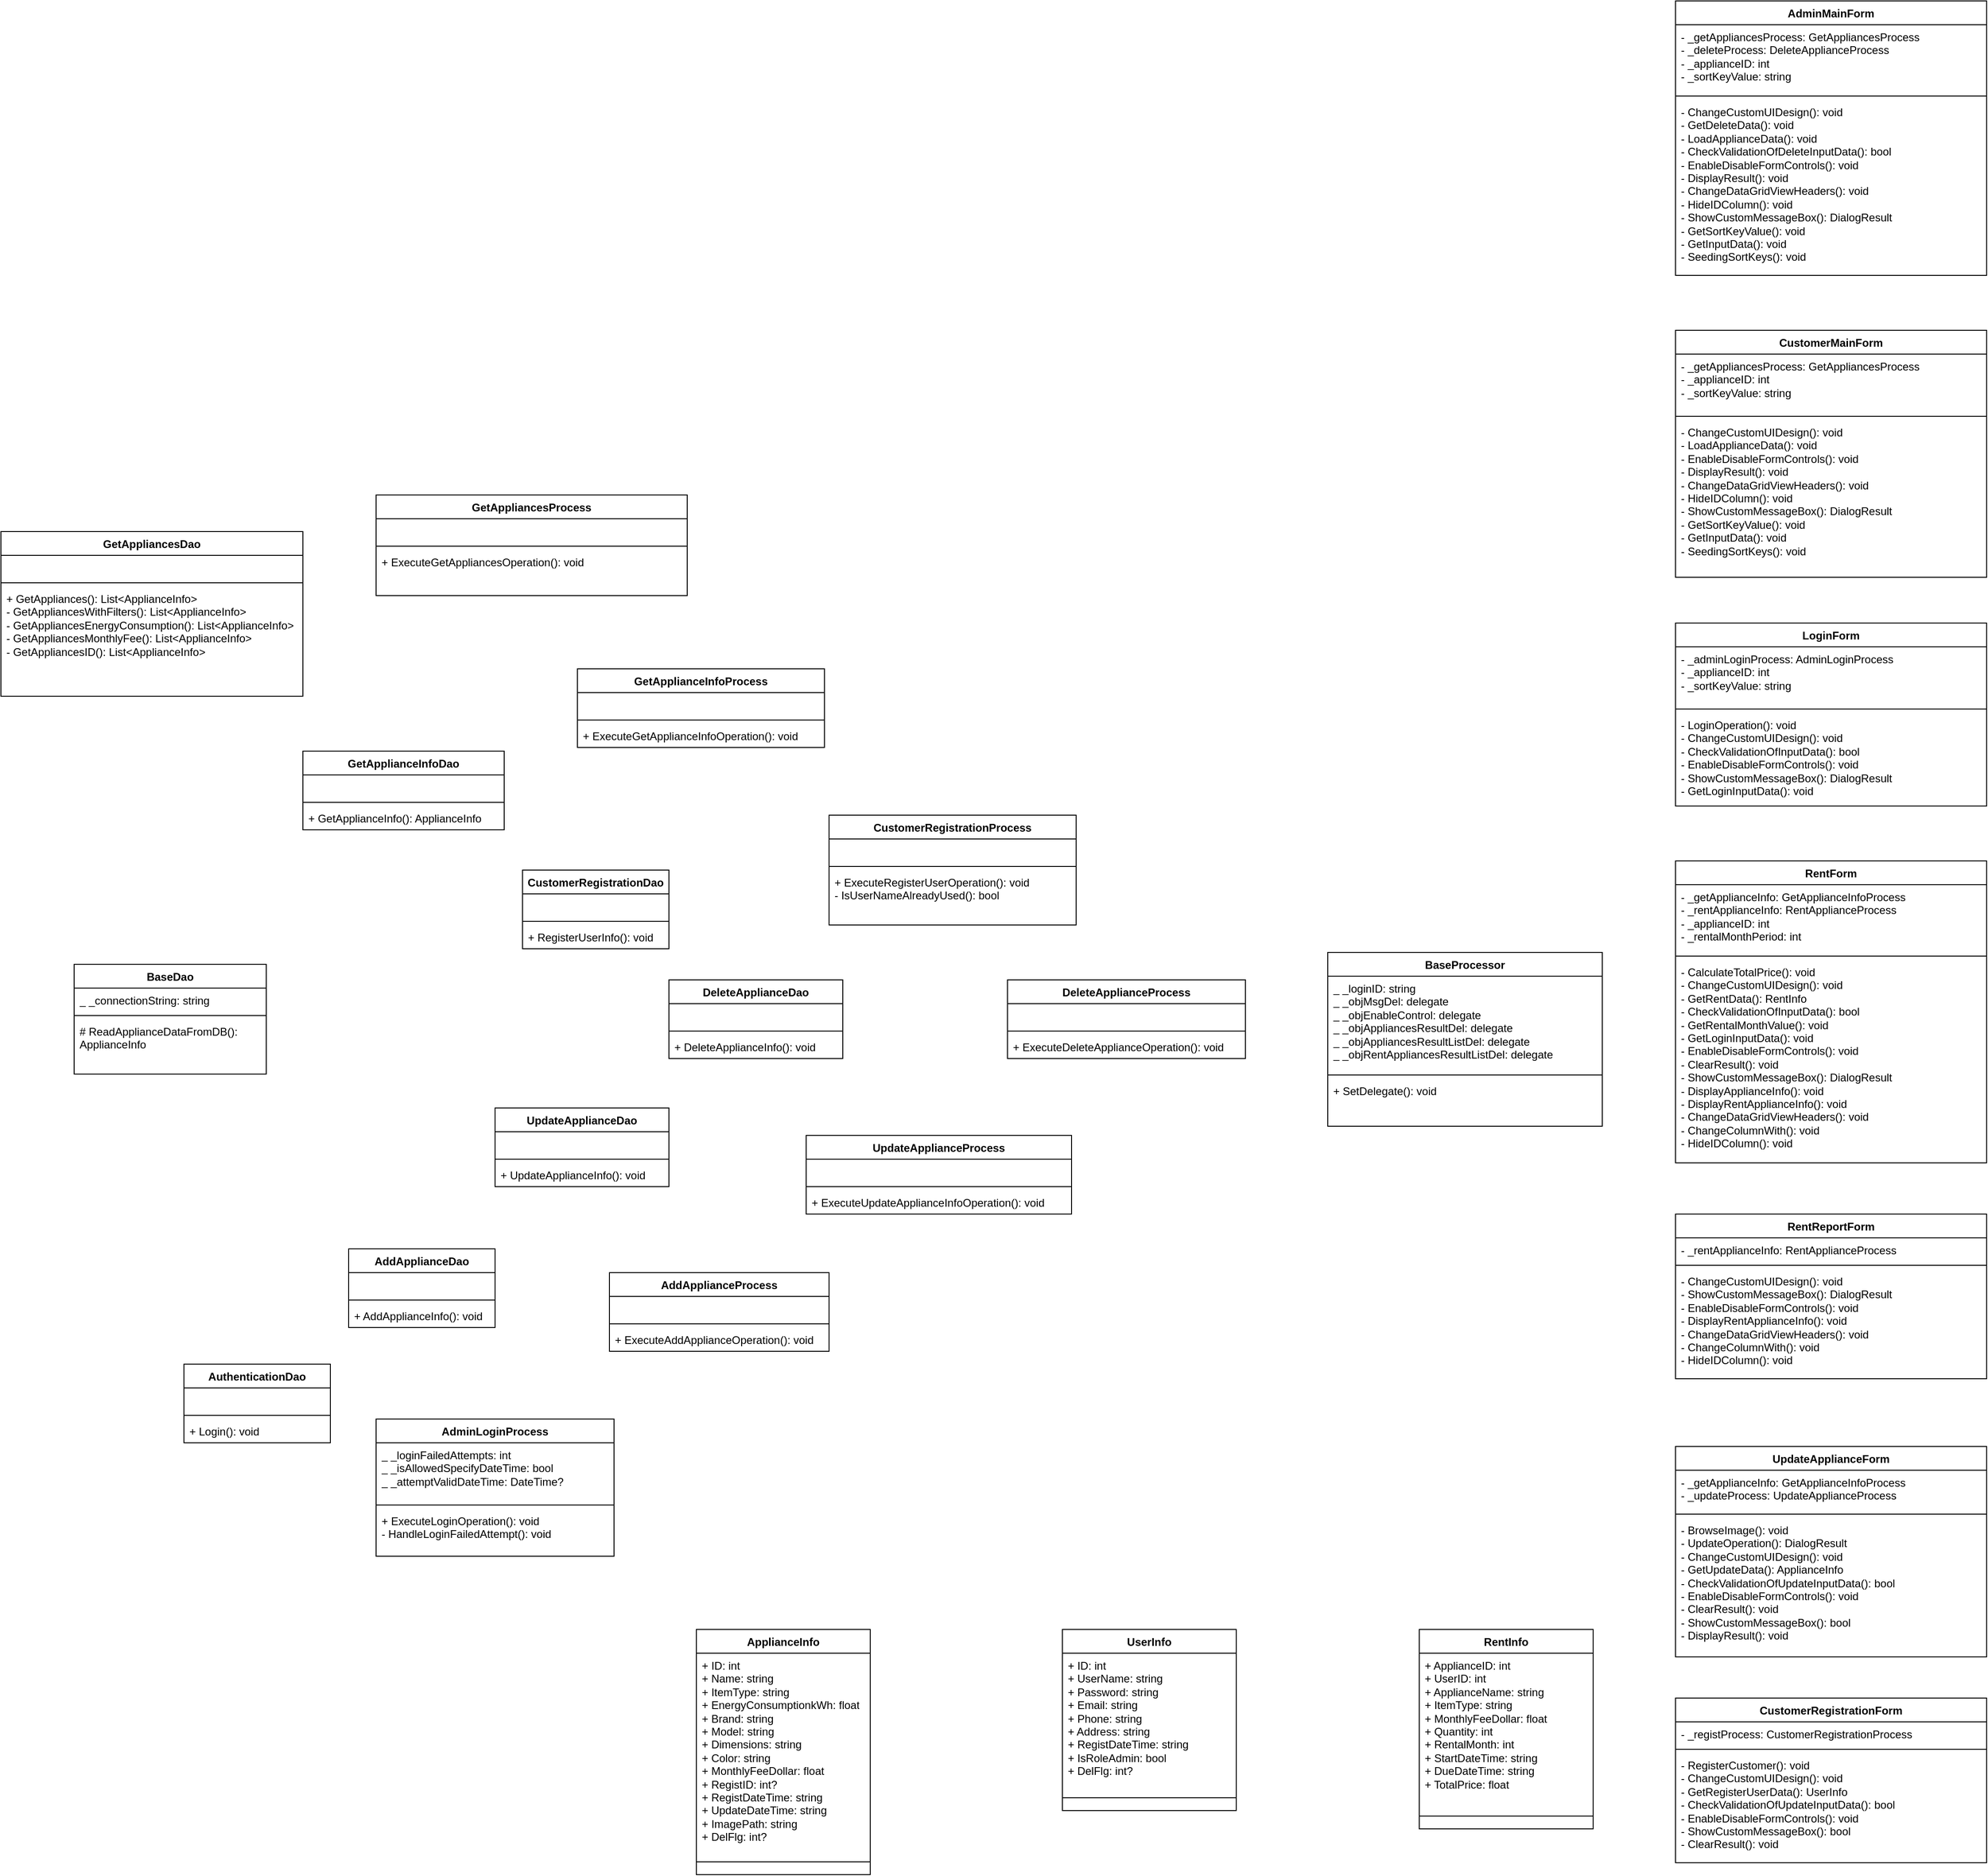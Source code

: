 <mxfile version="21.1.1" type="github">
  <diagram name="ページ1" id="TSPjG_MD7Exyud7VwNXA">
    <mxGraphModel dx="3844" dy="3925" grid="1" gridSize="10" guides="1" tooltips="1" connect="1" arrows="1" fold="1" page="1" pageScale="1" pageWidth="827" pageHeight="1169" math="0" shadow="0">
      <root>
        <mxCell id="0" />
        <mxCell id="1" parent="0" />
        <mxCell id="qr4-akAKEW-FLx3u67vr-1" value="ApplianceInfo" style="swimlane;fontStyle=1;align=center;verticalAlign=top;childLayout=stackLayout;horizontal=1;startSize=26;horizontalStack=0;resizeParent=1;resizeParentMax=0;resizeLast=0;collapsible=1;marginBottom=0;whiteSpace=wrap;html=1;" parent="1" vertex="1">
          <mxGeometry x="290" y="330" width="190" height="268" as="geometry" />
        </mxCell>
        <mxCell id="qr4-akAKEW-FLx3u67vr-2" value="&lt;div&gt;+ ID: int&lt;/div&gt;&lt;div&gt;+ Name: string&lt;/div&gt;&lt;div&gt;+ ItemType: string&lt;/div&gt;&lt;div&gt;+ EnergyConsumptionkWh: float&lt;/div&gt;&lt;div&gt;+ Brand: string&lt;/div&gt;&lt;div&gt;+ Model: string&lt;/div&gt;&lt;div&gt;+ Dimensions: string&lt;/div&gt;&lt;div&gt;+ Color: string&lt;/div&gt;&lt;div&gt;+ MonthlyFeeDollar: float&lt;/div&gt;&lt;div&gt;+ RegistID: int?&lt;/div&gt;&lt;div&gt;+ RegistDateTime: string&lt;/div&gt;&lt;div&gt;+ UpdateDateTime: string&lt;/div&gt;&lt;div&gt;+ ImagePath: string&lt;/div&gt;&lt;div&gt;+ DelFlg: int?&lt;/div&gt;" style="text;strokeColor=none;fillColor=none;align=left;verticalAlign=top;spacingLeft=4;spacingRight=4;overflow=hidden;rotatable=0;points=[[0,0.5],[1,0.5]];portConstraint=eastwest;whiteSpace=wrap;html=1;" parent="qr4-akAKEW-FLx3u67vr-1" vertex="1">
          <mxGeometry y="26" width="190" height="214" as="geometry" />
        </mxCell>
        <mxCell id="qr4-akAKEW-FLx3u67vr-3" value="" style="line;strokeWidth=1;fillColor=none;align=left;verticalAlign=middle;spacingTop=-1;spacingLeft=3;spacingRight=3;rotatable=0;labelPosition=right;points=[];portConstraint=eastwest;strokeColor=inherit;" parent="qr4-akAKEW-FLx3u67vr-1" vertex="1">
          <mxGeometry y="240" width="190" height="28" as="geometry" />
        </mxCell>
        <mxCell id="7t6EDk9AcnXzHwJCvfNj-1" value="UserInfo" style="swimlane;fontStyle=1;align=center;verticalAlign=top;childLayout=stackLayout;horizontal=1;startSize=26;horizontalStack=0;resizeParent=1;resizeParentMax=0;resizeLast=0;collapsible=1;marginBottom=0;whiteSpace=wrap;html=1;" parent="1" vertex="1">
          <mxGeometry x="690" y="330" width="190" height="198" as="geometry" />
        </mxCell>
        <mxCell id="7t6EDk9AcnXzHwJCvfNj-2" value="&lt;div&gt;+ ID: int&lt;/div&gt;&lt;div&gt;+ UserName: string&lt;/div&gt;&lt;div&gt;+ Password: string&lt;/div&gt;&lt;div&gt;+ Email: string&lt;/div&gt;&lt;div&gt;+ Phone: string&lt;/div&gt;&lt;div&gt;+ Address: string&lt;/div&gt;&lt;div&gt;+ RegistDateTime: string&lt;/div&gt;&lt;div&gt;+ IsRoleAdmin: bool&lt;/div&gt;&lt;div&gt;+ DelFlg: int?&lt;/div&gt;" style="text;strokeColor=none;fillColor=none;align=left;verticalAlign=top;spacingLeft=4;spacingRight=4;overflow=hidden;rotatable=0;points=[[0,0.5],[1,0.5]];portConstraint=eastwest;whiteSpace=wrap;html=1;" parent="7t6EDk9AcnXzHwJCvfNj-1" vertex="1">
          <mxGeometry y="26" width="190" height="144" as="geometry" />
        </mxCell>
        <mxCell id="7t6EDk9AcnXzHwJCvfNj-3" value="" style="line;strokeWidth=1;fillColor=none;align=left;verticalAlign=middle;spacingTop=-1;spacingLeft=3;spacingRight=3;rotatable=0;labelPosition=right;points=[];portConstraint=eastwest;strokeColor=inherit;" parent="7t6EDk9AcnXzHwJCvfNj-1" vertex="1">
          <mxGeometry y="170" width="190" height="28" as="geometry" />
        </mxCell>
        <mxCell id="uJElE-q9c6I4hpZ1LM59-1" value="RentInfo" style="swimlane;fontStyle=1;align=center;verticalAlign=top;childLayout=stackLayout;horizontal=1;startSize=26;horizontalStack=0;resizeParent=1;resizeParentMax=0;resizeLast=0;collapsible=1;marginBottom=0;whiteSpace=wrap;html=1;" vertex="1" parent="1">
          <mxGeometry x="1080" y="330" width="190" height="218" as="geometry" />
        </mxCell>
        <mxCell id="uJElE-q9c6I4hpZ1LM59-2" value="&lt;div&gt;+ ApplianceID: int&lt;/div&gt;&lt;div&gt;+ UserID: int&lt;/div&gt;&lt;div&gt;+ ApplianceName: string&lt;/div&gt;&lt;div&gt;+ ItemType: string&lt;/div&gt;&lt;div&gt;+ MonthlyFeeDollar: float&lt;/div&gt;&lt;div&gt;+ Quantity: int&lt;/div&gt;&lt;div&gt;+ RentalMonth: int&lt;/div&gt;&lt;div&gt;+ StartDateTime: string&lt;/div&gt;&lt;div&gt;+ DueDateTime: string&lt;/div&gt;&lt;div&gt;+ TotalPrice: float&lt;/div&gt;" style="text;strokeColor=none;fillColor=none;align=left;verticalAlign=top;spacingLeft=4;spacingRight=4;overflow=hidden;rotatable=0;points=[[0,0.5],[1,0.5]];portConstraint=eastwest;whiteSpace=wrap;html=1;" vertex="1" parent="uJElE-q9c6I4hpZ1LM59-1">
          <mxGeometry y="26" width="190" height="164" as="geometry" />
        </mxCell>
        <mxCell id="uJElE-q9c6I4hpZ1LM59-3" value="" style="line;strokeWidth=1;fillColor=none;align=left;verticalAlign=middle;spacingTop=-1;spacingLeft=3;spacingRight=3;rotatable=0;labelPosition=right;points=[];portConstraint=eastwest;strokeColor=inherit;" vertex="1" parent="uJElE-q9c6I4hpZ1LM59-1">
          <mxGeometry y="190" width="190" height="28" as="geometry" />
        </mxCell>
        <mxCell id="uJElE-q9c6I4hpZ1LM59-4" value="BaseDao" style="swimlane;fontStyle=1;align=center;verticalAlign=top;childLayout=stackLayout;horizontal=1;startSize=26;horizontalStack=0;resizeParent=1;resizeParentMax=0;resizeLast=0;collapsible=1;marginBottom=0;whiteSpace=wrap;html=1;" vertex="1" parent="1">
          <mxGeometry x="-390" y="-397" width="210" height="120" as="geometry" />
        </mxCell>
        <mxCell id="uJElE-q9c6I4hpZ1LM59-5" value="_ _connectionString: string" style="text;strokeColor=none;fillColor=none;align=left;verticalAlign=top;spacingLeft=4;spacingRight=4;overflow=hidden;rotatable=0;points=[[0,0.5],[1,0.5]];portConstraint=eastwest;whiteSpace=wrap;html=1;" vertex="1" parent="uJElE-q9c6I4hpZ1LM59-4">
          <mxGeometry y="26" width="210" height="26" as="geometry" />
        </mxCell>
        <mxCell id="uJElE-q9c6I4hpZ1LM59-6" value="" style="line;strokeWidth=1;fillColor=none;align=left;verticalAlign=middle;spacingTop=-1;spacingLeft=3;spacingRight=3;rotatable=0;labelPosition=right;points=[];portConstraint=eastwest;strokeColor=inherit;" vertex="1" parent="uJElE-q9c6I4hpZ1LM59-4">
          <mxGeometry y="52" width="210" height="8" as="geometry" />
        </mxCell>
        <mxCell id="uJElE-q9c6I4hpZ1LM59-7" value="# ReadApplianceDataFromDB(): ApplianceInfo" style="text;strokeColor=none;fillColor=none;align=left;verticalAlign=top;spacingLeft=4;spacingRight=4;overflow=hidden;rotatable=0;points=[[0,0.5],[1,0.5]];portConstraint=eastwest;whiteSpace=wrap;html=1;" vertex="1" parent="uJElE-q9c6I4hpZ1LM59-4">
          <mxGeometry y="60" width="210" height="60" as="geometry" />
        </mxCell>
        <mxCell id="uJElE-q9c6I4hpZ1LM59-8" value="AddApplianceDao" style="swimlane;fontStyle=1;align=center;verticalAlign=top;childLayout=stackLayout;horizontal=1;startSize=26;horizontalStack=0;resizeParent=1;resizeParentMax=0;resizeLast=0;collapsible=1;marginBottom=0;whiteSpace=wrap;html=1;" vertex="1" parent="1">
          <mxGeometry x="-90" y="-86" width="160" height="86" as="geometry" />
        </mxCell>
        <mxCell id="uJElE-q9c6I4hpZ1LM59-9" value="&amp;nbsp;&amp;nbsp;" style="text;strokeColor=none;fillColor=none;align=left;verticalAlign=top;spacingLeft=4;spacingRight=4;overflow=hidden;rotatable=0;points=[[0,0.5],[1,0.5]];portConstraint=eastwest;whiteSpace=wrap;html=1;" vertex="1" parent="uJElE-q9c6I4hpZ1LM59-8">
          <mxGeometry y="26" width="160" height="26" as="geometry" />
        </mxCell>
        <mxCell id="uJElE-q9c6I4hpZ1LM59-10" value="" style="line;strokeWidth=1;fillColor=none;align=left;verticalAlign=middle;spacingTop=-1;spacingLeft=3;spacingRight=3;rotatable=0;labelPosition=right;points=[];portConstraint=eastwest;strokeColor=inherit;" vertex="1" parent="uJElE-q9c6I4hpZ1LM59-8">
          <mxGeometry y="52" width="160" height="8" as="geometry" />
        </mxCell>
        <mxCell id="uJElE-q9c6I4hpZ1LM59-11" value="+ AddApplianceInfo(): void" style="text;strokeColor=none;fillColor=none;align=left;verticalAlign=top;spacingLeft=4;spacingRight=4;overflow=hidden;rotatable=0;points=[[0,0.5],[1,0.5]];portConstraint=eastwest;whiteSpace=wrap;html=1;" vertex="1" parent="uJElE-q9c6I4hpZ1LM59-8">
          <mxGeometry y="60" width="160" height="26" as="geometry" />
        </mxCell>
        <mxCell id="uJElE-q9c6I4hpZ1LM59-12" value="UpdateApplianceDao" style="swimlane;fontStyle=1;align=center;verticalAlign=top;childLayout=stackLayout;horizontal=1;startSize=26;horizontalStack=0;resizeParent=1;resizeParentMax=0;resizeLast=0;collapsible=1;marginBottom=0;whiteSpace=wrap;html=1;" vertex="1" parent="1">
          <mxGeometry x="70" y="-240" width="190" height="86" as="geometry" />
        </mxCell>
        <mxCell id="uJElE-q9c6I4hpZ1LM59-13" value="&amp;nbsp;&amp;nbsp;" style="text;strokeColor=none;fillColor=none;align=left;verticalAlign=top;spacingLeft=4;spacingRight=4;overflow=hidden;rotatable=0;points=[[0,0.5],[1,0.5]];portConstraint=eastwest;whiteSpace=wrap;html=1;" vertex="1" parent="uJElE-q9c6I4hpZ1LM59-12">
          <mxGeometry y="26" width="190" height="26" as="geometry" />
        </mxCell>
        <mxCell id="uJElE-q9c6I4hpZ1LM59-14" value="" style="line;strokeWidth=1;fillColor=none;align=left;verticalAlign=middle;spacingTop=-1;spacingLeft=3;spacingRight=3;rotatable=0;labelPosition=right;points=[];portConstraint=eastwest;strokeColor=inherit;" vertex="1" parent="uJElE-q9c6I4hpZ1LM59-12">
          <mxGeometry y="52" width="190" height="8" as="geometry" />
        </mxCell>
        <mxCell id="uJElE-q9c6I4hpZ1LM59-15" value="+ UpdateApplianceInfo(): void" style="text;strokeColor=none;fillColor=none;align=left;verticalAlign=top;spacingLeft=4;spacingRight=4;overflow=hidden;rotatable=0;points=[[0,0.5],[1,0.5]];portConstraint=eastwest;whiteSpace=wrap;html=1;" vertex="1" parent="uJElE-q9c6I4hpZ1LM59-12">
          <mxGeometry y="60" width="190" height="26" as="geometry" />
        </mxCell>
        <mxCell id="uJElE-q9c6I4hpZ1LM59-16" value="DeleteApplianceDao" style="swimlane;fontStyle=1;align=center;verticalAlign=top;childLayout=stackLayout;horizontal=1;startSize=26;horizontalStack=0;resizeParent=1;resizeParentMax=0;resizeLast=0;collapsible=1;marginBottom=0;whiteSpace=wrap;html=1;" vertex="1" parent="1">
          <mxGeometry x="260" y="-380" width="190" height="86" as="geometry" />
        </mxCell>
        <mxCell id="uJElE-q9c6I4hpZ1LM59-17" value="&amp;nbsp; &amp;nbsp;" style="text;strokeColor=none;fillColor=none;align=left;verticalAlign=top;spacingLeft=4;spacingRight=4;overflow=hidden;rotatable=0;points=[[0,0.5],[1,0.5]];portConstraint=eastwest;whiteSpace=wrap;html=1;" vertex="1" parent="uJElE-q9c6I4hpZ1LM59-16">
          <mxGeometry y="26" width="190" height="26" as="geometry" />
        </mxCell>
        <mxCell id="uJElE-q9c6I4hpZ1LM59-18" value="" style="line;strokeWidth=1;fillColor=none;align=left;verticalAlign=middle;spacingTop=-1;spacingLeft=3;spacingRight=3;rotatable=0;labelPosition=right;points=[];portConstraint=eastwest;strokeColor=inherit;" vertex="1" parent="uJElE-q9c6I4hpZ1LM59-16">
          <mxGeometry y="52" width="190" height="8" as="geometry" />
        </mxCell>
        <mxCell id="uJElE-q9c6I4hpZ1LM59-19" value="+ DeleteApplianceInfo(): void" style="text;strokeColor=none;fillColor=none;align=left;verticalAlign=top;spacingLeft=4;spacingRight=4;overflow=hidden;rotatable=0;points=[[0,0.5],[1,0.5]];portConstraint=eastwest;whiteSpace=wrap;html=1;" vertex="1" parent="uJElE-q9c6I4hpZ1LM59-16">
          <mxGeometry y="60" width="190" height="26" as="geometry" />
        </mxCell>
        <mxCell id="uJElE-q9c6I4hpZ1LM59-20" value="GetApplianceInfoDao" style="swimlane;fontStyle=1;align=center;verticalAlign=top;childLayout=stackLayout;horizontal=1;startSize=26;horizontalStack=0;resizeParent=1;resizeParentMax=0;resizeLast=0;collapsible=1;marginBottom=0;whiteSpace=wrap;html=1;" vertex="1" parent="1">
          <mxGeometry x="-140" y="-630" width="220" height="86" as="geometry" />
        </mxCell>
        <mxCell id="uJElE-q9c6I4hpZ1LM59-21" value="&amp;nbsp;&amp;nbsp;" style="text;strokeColor=none;fillColor=none;align=left;verticalAlign=top;spacingLeft=4;spacingRight=4;overflow=hidden;rotatable=0;points=[[0,0.5],[1,0.5]];portConstraint=eastwest;whiteSpace=wrap;html=1;" vertex="1" parent="uJElE-q9c6I4hpZ1LM59-20">
          <mxGeometry y="26" width="220" height="26" as="geometry" />
        </mxCell>
        <mxCell id="uJElE-q9c6I4hpZ1LM59-22" value="" style="line;strokeWidth=1;fillColor=none;align=left;verticalAlign=middle;spacingTop=-1;spacingLeft=3;spacingRight=3;rotatable=0;labelPosition=right;points=[];portConstraint=eastwest;strokeColor=inherit;" vertex="1" parent="uJElE-q9c6I4hpZ1LM59-20">
          <mxGeometry y="52" width="220" height="8" as="geometry" />
        </mxCell>
        <mxCell id="uJElE-q9c6I4hpZ1LM59-23" value="+ GetApplianceInfo(): ApplianceInfo" style="text;strokeColor=none;fillColor=none;align=left;verticalAlign=top;spacingLeft=4;spacingRight=4;overflow=hidden;rotatable=0;points=[[0,0.5],[1,0.5]];portConstraint=eastwest;whiteSpace=wrap;html=1;" vertex="1" parent="uJElE-q9c6I4hpZ1LM59-20">
          <mxGeometry y="60" width="220" height="26" as="geometry" />
        </mxCell>
        <mxCell id="uJElE-q9c6I4hpZ1LM59-28" value="GetAppliancesDao" style="swimlane;fontStyle=1;align=center;verticalAlign=top;childLayout=stackLayout;horizontal=1;startSize=26;horizontalStack=0;resizeParent=1;resizeParentMax=0;resizeLast=0;collapsible=1;marginBottom=0;whiteSpace=wrap;html=1;" vertex="1" parent="1">
          <mxGeometry x="-470" y="-870" width="330" height="180" as="geometry" />
        </mxCell>
        <mxCell id="uJElE-q9c6I4hpZ1LM59-29" value="&amp;nbsp;&amp;nbsp;" style="text;strokeColor=none;fillColor=none;align=left;verticalAlign=top;spacingLeft=4;spacingRight=4;overflow=hidden;rotatable=0;points=[[0,0.5],[1,0.5]];portConstraint=eastwest;whiteSpace=wrap;html=1;" vertex="1" parent="uJElE-q9c6I4hpZ1LM59-28">
          <mxGeometry y="26" width="330" height="26" as="geometry" />
        </mxCell>
        <mxCell id="uJElE-q9c6I4hpZ1LM59-30" value="" style="line;strokeWidth=1;fillColor=none;align=left;verticalAlign=middle;spacingTop=-1;spacingLeft=3;spacingRight=3;rotatable=0;labelPosition=right;points=[];portConstraint=eastwest;strokeColor=inherit;" vertex="1" parent="uJElE-q9c6I4hpZ1LM59-28">
          <mxGeometry y="52" width="330" height="8" as="geometry" />
        </mxCell>
        <mxCell id="uJElE-q9c6I4hpZ1LM59-31" value="&lt;div&gt;+ GetAppliances(): List&amp;lt;ApplianceInfo&amp;gt;&lt;/div&gt;&lt;div&gt;- GetAppliancesWithFilters(): List&amp;lt;ApplianceInfo&amp;gt;&lt;/div&gt;&lt;div&gt;- GetAppliancesEnergyConsumption(): List&amp;lt;ApplianceInfo&amp;gt;&lt;/div&gt;&lt;div&gt;- GetAppliancesMonthlyFee(): List&amp;lt;ApplianceInfo&amp;gt;&lt;/div&gt;&lt;div&gt;- GetAppliancesID(): List&amp;lt;ApplianceInfo&amp;gt;&lt;/div&gt;" style="text;strokeColor=none;fillColor=none;align=left;verticalAlign=top;spacingLeft=4;spacingRight=4;overflow=hidden;rotatable=0;points=[[0,0.5],[1,0.5]];portConstraint=eastwest;whiteSpace=wrap;html=1;" vertex="1" parent="uJElE-q9c6I4hpZ1LM59-28">
          <mxGeometry y="60" width="330" height="120" as="geometry" />
        </mxCell>
        <mxCell id="uJElE-q9c6I4hpZ1LM59-34" value="AddApplianceProcess" style="swimlane;fontStyle=1;align=center;verticalAlign=top;childLayout=stackLayout;horizontal=1;startSize=26;horizontalStack=0;resizeParent=1;resizeParentMax=0;resizeLast=0;collapsible=1;marginBottom=0;whiteSpace=wrap;html=1;" vertex="1" parent="1">
          <mxGeometry x="195" y="-60" width="240" height="86" as="geometry" />
        </mxCell>
        <mxCell id="uJElE-q9c6I4hpZ1LM59-35" value="&amp;nbsp;&amp;nbsp;" style="text;strokeColor=none;fillColor=none;align=left;verticalAlign=top;spacingLeft=4;spacingRight=4;overflow=hidden;rotatable=0;points=[[0,0.5],[1,0.5]];portConstraint=eastwest;whiteSpace=wrap;html=1;" vertex="1" parent="uJElE-q9c6I4hpZ1LM59-34">
          <mxGeometry y="26" width="240" height="26" as="geometry" />
        </mxCell>
        <mxCell id="uJElE-q9c6I4hpZ1LM59-36" value="" style="line;strokeWidth=1;fillColor=none;align=left;verticalAlign=middle;spacingTop=-1;spacingLeft=3;spacingRight=3;rotatable=0;labelPosition=right;points=[];portConstraint=eastwest;strokeColor=inherit;" vertex="1" parent="uJElE-q9c6I4hpZ1LM59-34">
          <mxGeometry y="52" width="240" height="8" as="geometry" />
        </mxCell>
        <mxCell id="uJElE-q9c6I4hpZ1LM59-37" value="+ ExecuteAddApplianceOperation(): void" style="text;strokeColor=none;fillColor=none;align=left;verticalAlign=top;spacingLeft=4;spacingRight=4;overflow=hidden;rotatable=0;points=[[0,0.5],[1,0.5]];portConstraint=eastwest;whiteSpace=wrap;html=1;" vertex="1" parent="uJElE-q9c6I4hpZ1LM59-34">
          <mxGeometry y="60" width="240" height="26" as="geometry" />
        </mxCell>
        <mxCell id="uJElE-q9c6I4hpZ1LM59-38" value="UpdateApplianceProcess" style="swimlane;fontStyle=1;align=center;verticalAlign=top;childLayout=stackLayout;horizontal=1;startSize=26;horizontalStack=0;resizeParent=1;resizeParentMax=0;resizeLast=0;collapsible=1;marginBottom=0;whiteSpace=wrap;html=1;" vertex="1" parent="1">
          <mxGeometry x="410" y="-210" width="290" height="86" as="geometry" />
        </mxCell>
        <mxCell id="uJElE-q9c6I4hpZ1LM59-39" value="&amp;nbsp;&amp;nbsp;" style="text;strokeColor=none;fillColor=none;align=left;verticalAlign=top;spacingLeft=4;spacingRight=4;overflow=hidden;rotatable=0;points=[[0,0.5],[1,0.5]];portConstraint=eastwest;whiteSpace=wrap;html=1;" vertex="1" parent="uJElE-q9c6I4hpZ1LM59-38">
          <mxGeometry y="26" width="290" height="26" as="geometry" />
        </mxCell>
        <mxCell id="uJElE-q9c6I4hpZ1LM59-40" value="" style="line;strokeWidth=1;fillColor=none;align=left;verticalAlign=middle;spacingTop=-1;spacingLeft=3;spacingRight=3;rotatable=0;labelPosition=right;points=[];portConstraint=eastwest;strokeColor=inherit;" vertex="1" parent="uJElE-q9c6I4hpZ1LM59-38">
          <mxGeometry y="52" width="290" height="8" as="geometry" />
        </mxCell>
        <mxCell id="uJElE-q9c6I4hpZ1LM59-41" value="+ ExecuteUpdateApplianceInfoOperation(): void" style="text;strokeColor=none;fillColor=none;align=left;verticalAlign=top;spacingLeft=4;spacingRight=4;overflow=hidden;rotatable=0;points=[[0,0.5],[1,0.5]];portConstraint=eastwest;whiteSpace=wrap;html=1;" vertex="1" parent="uJElE-q9c6I4hpZ1LM59-38">
          <mxGeometry y="60" width="290" height="26" as="geometry" />
        </mxCell>
        <mxCell id="uJElE-q9c6I4hpZ1LM59-42" value="DeleteApplianceProcess" style="swimlane;fontStyle=1;align=center;verticalAlign=top;childLayout=stackLayout;horizontal=1;startSize=26;horizontalStack=0;resizeParent=1;resizeParentMax=0;resizeLast=0;collapsible=1;marginBottom=0;whiteSpace=wrap;html=1;" vertex="1" parent="1">
          <mxGeometry x="630" y="-380" width="260" height="86" as="geometry" />
        </mxCell>
        <mxCell id="uJElE-q9c6I4hpZ1LM59-43" value="&amp;nbsp; &amp;nbsp;" style="text;strokeColor=none;fillColor=none;align=left;verticalAlign=top;spacingLeft=4;spacingRight=4;overflow=hidden;rotatable=0;points=[[0,0.5],[1,0.5]];portConstraint=eastwest;whiteSpace=wrap;html=1;" vertex="1" parent="uJElE-q9c6I4hpZ1LM59-42">
          <mxGeometry y="26" width="260" height="26" as="geometry" />
        </mxCell>
        <mxCell id="uJElE-q9c6I4hpZ1LM59-44" value="" style="line;strokeWidth=1;fillColor=none;align=left;verticalAlign=middle;spacingTop=-1;spacingLeft=3;spacingRight=3;rotatable=0;labelPosition=right;points=[];portConstraint=eastwest;strokeColor=inherit;" vertex="1" parent="uJElE-q9c6I4hpZ1LM59-42">
          <mxGeometry y="52" width="260" height="8" as="geometry" />
        </mxCell>
        <mxCell id="uJElE-q9c6I4hpZ1LM59-45" value="+ ExecuteDeleteApplianceOperation(): void" style="text;strokeColor=none;fillColor=none;align=left;verticalAlign=top;spacingLeft=4;spacingRight=4;overflow=hidden;rotatable=0;points=[[0,0.5],[1,0.5]];portConstraint=eastwest;whiteSpace=wrap;html=1;" vertex="1" parent="uJElE-q9c6I4hpZ1LM59-42">
          <mxGeometry y="60" width="260" height="26" as="geometry" />
        </mxCell>
        <mxCell id="uJElE-q9c6I4hpZ1LM59-46" value="GetApplianceInfoProcess" style="swimlane;fontStyle=1;align=center;verticalAlign=top;childLayout=stackLayout;horizontal=1;startSize=26;horizontalStack=0;resizeParent=1;resizeParentMax=0;resizeLast=0;collapsible=1;marginBottom=0;whiteSpace=wrap;html=1;" vertex="1" parent="1">
          <mxGeometry x="160" y="-720" width="270" height="86" as="geometry" />
        </mxCell>
        <mxCell id="uJElE-q9c6I4hpZ1LM59-47" value="&amp;nbsp;&amp;nbsp;" style="text;strokeColor=none;fillColor=none;align=left;verticalAlign=top;spacingLeft=4;spacingRight=4;overflow=hidden;rotatable=0;points=[[0,0.5],[1,0.5]];portConstraint=eastwest;whiteSpace=wrap;html=1;" vertex="1" parent="uJElE-q9c6I4hpZ1LM59-46">
          <mxGeometry y="26" width="270" height="26" as="geometry" />
        </mxCell>
        <mxCell id="uJElE-q9c6I4hpZ1LM59-48" value="" style="line;strokeWidth=1;fillColor=none;align=left;verticalAlign=middle;spacingTop=-1;spacingLeft=3;spacingRight=3;rotatable=0;labelPosition=right;points=[];portConstraint=eastwest;strokeColor=inherit;" vertex="1" parent="uJElE-q9c6I4hpZ1LM59-46">
          <mxGeometry y="52" width="270" height="8" as="geometry" />
        </mxCell>
        <mxCell id="uJElE-q9c6I4hpZ1LM59-49" value="+ ExecuteGetApplianceInfoOperation(): void" style="text;strokeColor=none;fillColor=none;align=left;verticalAlign=top;spacingLeft=4;spacingRight=4;overflow=hidden;rotatable=0;points=[[0,0.5],[1,0.5]];portConstraint=eastwest;whiteSpace=wrap;html=1;" vertex="1" parent="uJElE-q9c6I4hpZ1LM59-46">
          <mxGeometry y="60" width="270" height="26" as="geometry" />
        </mxCell>
        <mxCell id="uJElE-q9c6I4hpZ1LM59-50" value="GetAppliancesProcess" style="swimlane;fontStyle=1;align=center;verticalAlign=top;childLayout=stackLayout;horizontal=1;startSize=26;horizontalStack=0;resizeParent=1;resizeParentMax=0;resizeLast=0;collapsible=1;marginBottom=0;whiteSpace=wrap;html=1;" vertex="1" parent="1">
          <mxGeometry x="-60" y="-910" width="340" height="110" as="geometry" />
        </mxCell>
        <mxCell id="uJElE-q9c6I4hpZ1LM59-51" value="&amp;nbsp;&amp;nbsp;" style="text;strokeColor=none;fillColor=none;align=left;verticalAlign=top;spacingLeft=4;spacingRight=4;overflow=hidden;rotatable=0;points=[[0,0.5],[1,0.5]];portConstraint=eastwest;whiteSpace=wrap;html=1;" vertex="1" parent="uJElE-q9c6I4hpZ1LM59-50">
          <mxGeometry y="26" width="340" height="26" as="geometry" />
        </mxCell>
        <mxCell id="uJElE-q9c6I4hpZ1LM59-52" value="" style="line;strokeWidth=1;fillColor=none;align=left;verticalAlign=middle;spacingTop=-1;spacingLeft=3;spacingRight=3;rotatable=0;labelPosition=right;points=[];portConstraint=eastwest;strokeColor=inherit;" vertex="1" parent="uJElE-q9c6I4hpZ1LM59-50">
          <mxGeometry y="52" width="340" height="8" as="geometry" />
        </mxCell>
        <mxCell id="uJElE-q9c6I4hpZ1LM59-53" value="+ ExecuteGetAppliancesOperation(): void" style="text;strokeColor=none;fillColor=none;align=left;verticalAlign=top;spacingLeft=4;spacingRight=4;overflow=hidden;rotatable=0;points=[[0,0.5],[1,0.5]];portConstraint=eastwest;whiteSpace=wrap;html=1;" vertex="1" parent="uJElE-q9c6I4hpZ1LM59-50">
          <mxGeometry y="60" width="340" height="50" as="geometry" />
        </mxCell>
        <mxCell id="uJElE-q9c6I4hpZ1LM59-54" value="BaseProcessor" style="swimlane;fontStyle=1;align=center;verticalAlign=top;childLayout=stackLayout;horizontal=1;startSize=26;horizontalStack=0;resizeParent=1;resizeParentMax=0;resizeLast=0;collapsible=1;marginBottom=0;whiteSpace=wrap;html=1;" vertex="1" parent="1">
          <mxGeometry x="980" y="-410" width="300" height="190" as="geometry" />
        </mxCell>
        <mxCell id="uJElE-q9c6I4hpZ1LM59-55" value="&lt;div&gt;_ _loginID: string&lt;/div&gt;&lt;div&gt;_ _objMsgDel: delegate&lt;/div&gt;&lt;div&gt;_ _objEnableControl: delegate&lt;/div&gt;&lt;div&gt;_ _objAppliancesResultDel: delegate&lt;/div&gt;&lt;div&gt;_ _objAppliancesResultListDel: delegate&lt;/div&gt;&lt;div&gt;_ _objRentAppliancesResultListDel: delegate&lt;/div&gt;" style="text;strokeColor=none;fillColor=none;align=left;verticalAlign=top;spacingLeft=4;spacingRight=4;overflow=hidden;rotatable=0;points=[[0,0.5],[1,0.5]];portConstraint=eastwest;whiteSpace=wrap;html=1;" vertex="1" parent="uJElE-q9c6I4hpZ1LM59-54">
          <mxGeometry y="26" width="300" height="104" as="geometry" />
        </mxCell>
        <mxCell id="uJElE-q9c6I4hpZ1LM59-56" value="" style="line;strokeWidth=1;fillColor=none;align=left;verticalAlign=middle;spacingTop=-1;spacingLeft=3;spacingRight=3;rotatable=0;labelPosition=right;points=[];portConstraint=eastwest;strokeColor=inherit;" vertex="1" parent="uJElE-q9c6I4hpZ1LM59-54">
          <mxGeometry y="130" width="300" height="8" as="geometry" />
        </mxCell>
        <mxCell id="uJElE-q9c6I4hpZ1LM59-57" value="+ SetDelegate(): void" style="text;strokeColor=none;fillColor=none;align=left;verticalAlign=top;spacingLeft=4;spacingRight=4;overflow=hidden;rotatable=0;points=[[0,0.5],[1,0.5]];portConstraint=eastwest;whiteSpace=wrap;html=1;" vertex="1" parent="uJElE-q9c6I4hpZ1LM59-54">
          <mxGeometry y="138" width="300" height="52" as="geometry" />
        </mxCell>
        <mxCell id="uJElE-q9c6I4hpZ1LM59-58" value="AuthenticationDao" style="swimlane;fontStyle=1;align=center;verticalAlign=top;childLayout=stackLayout;horizontal=1;startSize=26;horizontalStack=0;resizeParent=1;resizeParentMax=0;resizeLast=0;collapsible=1;marginBottom=0;whiteSpace=wrap;html=1;" vertex="1" parent="1">
          <mxGeometry x="-270" y="40" width="160" height="86" as="geometry" />
        </mxCell>
        <mxCell id="uJElE-q9c6I4hpZ1LM59-59" value="&amp;nbsp;&amp;nbsp;" style="text;strokeColor=none;fillColor=none;align=left;verticalAlign=top;spacingLeft=4;spacingRight=4;overflow=hidden;rotatable=0;points=[[0,0.5],[1,0.5]];portConstraint=eastwest;whiteSpace=wrap;html=1;" vertex="1" parent="uJElE-q9c6I4hpZ1LM59-58">
          <mxGeometry y="26" width="160" height="26" as="geometry" />
        </mxCell>
        <mxCell id="uJElE-q9c6I4hpZ1LM59-60" value="" style="line;strokeWidth=1;fillColor=none;align=left;verticalAlign=middle;spacingTop=-1;spacingLeft=3;spacingRight=3;rotatable=0;labelPosition=right;points=[];portConstraint=eastwest;strokeColor=inherit;" vertex="1" parent="uJElE-q9c6I4hpZ1LM59-58">
          <mxGeometry y="52" width="160" height="8" as="geometry" />
        </mxCell>
        <mxCell id="uJElE-q9c6I4hpZ1LM59-61" value="+ Login(): void" style="text;strokeColor=none;fillColor=none;align=left;verticalAlign=top;spacingLeft=4;spacingRight=4;overflow=hidden;rotatable=0;points=[[0,0.5],[1,0.5]];portConstraint=eastwest;whiteSpace=wrap;html=1;" vertex="1" parent="uJElE-q9c6I4hpZ1LM59-58">
          <mxGeometry y="60" width="160" height="26" as="geometry" />
        </mxCell>
        <mxCell id="uJElE-q9c6I4hpZ1LM59-62" value="CustomerRegistrationDao" style="swimlane;fontStyle=1;align=center;verticalAlign=top;childLayout=stackLayout;horizontal=1;startSize=26;horizontalStack=0;resizeParent=1;resizeParentMax=0;resizeLast=0;collapsible=1;marginBottom=0;whiteSpace=wrap;html=1;" vertex="1" parent="1">
          <mxGeometry x="100" y="-500" width="160" height="86" as="geometry" />
        </mxCell>
        <mxCell id="uJElE-q9c6I4hpZ1LM59-63" value="&amp;nbsp;&amp;nbsp;" style="text;strokeColor=none;fillColor=none;align=left;verticalAlign=top;spacingLeft=4;spacingRight=4;overflow=hidden;rotatable=0;points=[[0,0.5],[1,0.5]];portConstraint=eastwest;whiteSpace=wrap;html=1;" vertex="1" parent="uJElE-q9c6I4hpZ1LM59-62">
          <mxGeometry y="26" width="160" height="26" as="geometry" />
        </mxCell>
        <mxCell id="uJElE-q9c6I4hpZ1LM59-64" value="" style="line;strokeWidth=1;fillColor=none;align=left;verticalAlign=middle;spacingTop=-1;spacingLeft=3;spacingRight=3;rotatable=0;labelPosition=right;points=[];portConstraint=eastwest;strokeColor=inherit;" vertex="1" parent="uJElE-q9c6I4hpZ1LM59-62">
          <mxGeometry y="52" width="160" height="8" as="geometry" />
        </mxCell>
        <mxCell id="uJElE-q9c6I4hpZ1LM59-65" value="+ RegisterUserInfo(): void" style="text;strokeColor=none;fillColor=none;align=left;verticalAlign=top;spacingLeft=4;spacingRight=4;overflow=hidden;rotatable=0;points=[[0,0.5],[1,0.5]];portConstraint=eastwest;whiteSpace=wrap;html=1;" vertex="1" parent="uJElE-q9c6I4hpZ1LM59-62">
          <mxGeometry y="60" width="160" height="26" as="geometry" />
        </mxCell>
        <mxCell id="uJElE-q9c6I4hpZ1LM59-66" value="CustomerRegistrationProcess" style="swimlane;fontStyle=1;align=center;verticalAlign=top;childLayout=stackLayout;horizontal=1;startSize=26;horizontalStack=0;resizeParent=1;resizeParentMax=0;resizeLast=0;collapsible=1;marginBottom=0;whiteSpace=wrap;html=1;" vertex="1" parent="1">
          <mxGeometry x="435" y="-560" width="270" height="120" as="geometry" />
        </mxCell>
        <mxCell id="uJElE-q9c6I4hpZ1LM59-67" value="&amp;nbsp;&amp;nbsp;" style="text;strokeColor=none;fillColor=none;align=left;verticalAlign=top;spacingLeft=4;spacingRight=4;overflow=hidden;rotatable=0;points=[[0,0.5],[1,0.5]];portConstraint=eastwest;whiteSpace=wrap;html=1;" vertex="1" parent="uJElE-q9c6I4hpZ1LM59-66">
          <mxGeometry y="26" width="270" height="26" as="geometry" />
        </mxCell>
        <mxCell id="uJElE-q9c6I4hpZ1LM59-68" value="" style="line;strokeWidth=1;fillColor=none;align=left;verticalAlign=middle;spacingTop=-1;spacingLeft=3;spacingRight=3;rotatable=0;labelPosition=right;points=[];portConstraint=eastwest;strokeColor=inherit;" vertex="1" parent="uJElE-q9c6I4hpZ1LM59-66">
          <mxGeometry y="52" width="270" height="8" as="geometry" />
        </mxCell>
        <mxCell id="uJElE-q9c6I4hpZ1LM59-69" value="&lt;div&gt;+ ExecuteRegisterUserOperation(): void&lt;/div&gt;&lt;div&gt;- IsUserNameAlreadyUsed(): bool&lt;/div&gt;" style="text;strokeColor=none;fillColor=none;align=left;verticalAlign=top;spacingLeft=4;spacingRight=4;overflow=hidden;rotatable=0;points=[[0,0.5],[1,0.5]];portConstraint=eastwest;whiteSpace=wrap;html=1;" vertex="1" parent="uJElE-q9c6I4hpZ1LM59-66">
          <mxGeometry y="60" width="270" height="60" as="geometry" />
        </mxCell>
        <mxCell id="uJElE-q9c6I4hpZ1LM59-70" value="AdminLoginProcess" style="swimlane;fontStyle=1;align=center;verticalAlign=top;childLayout=stackLayout;horizontal=1;startSize=26;horizontalStack=0;resizeParent=1;resizeParentMax=0;resizeLast=0;collapsible=1;marginBottom=0;whiteSpace=wrap;html=1;" vertex="1" parent="1">
          <mxGeometry x="-60" y="100" width="260" height="150" as="geometry" />
        </mxCell>
        <mxCell id="uJElE-q9c6I4hpZ1LM59-71" value="&lt;div&gt;_ _loginFailedAttempts: int&lt;/div&gt;&lt;div&gt;_ _isAllowedSpecifyDateTime: bool&lt;/div&gt;&lt;div&gt;_ _attemptValidDateTime: DateTime?&lt;/div&gt;" style="text;strokeColor=none;fillColor=none;align=left;verticalAlign=top;spacingLeft=4;spacingRight=4;overflow=hidden;rotatable=0;points=[[0,0.5],[1,0.5]];portConstraint=eastwest;whiteSpace=wrap;html=1;" vertex="1" parent="uJElE-q9c6I4hpZ1LM59-70">
          <mxGeometry y="26" width="260" height="64" as="geometry" />
        </mxCell>
        <mxCell id="uJElE-q9c6I4hpZ1LM59-72" value="" style="line;strokeWidth=1;fillColor=none;align=left;verticalAlign=middle;spacingTop=-1;spacingLeft=3;spacingRight=3;rotatable=0;labelPosition=right;points=[];portConstraint=eastwest;strokeColor=inherit;" vertex="1" parent="uJElE-q9c6I4hpZ1LM59-70">
          <mxGeometry y="90" width="260" height="8" as="geometry" />
        </mxCell>
        <mxCell id="uJElE-q9c6I4hpZ1LM59-73" value="&lt;div&gt;+ ExecuteLoginOperation(): void&lt;/div&gt;&lt;div&gt;- HandleLoginFailedAttempt(): void&lt;/div&gt;" style="text;strokeColor=none;fillColor=none;align=left;verticalAlign=top;spacingLeft=4;spacingRight=4;overflow=hidden;rotatable=0;points=[[0,0.5],[1,0.5]];portConstraint=eastwest;whiteSpace=wrap;html=1;" vertex="1" parent="uJElE-q9c6I4hpZ1LM59-70">
          <mxGeometry y="98" width="260" height="52" as="geometry" />
        </mxCell>
        <mxCell id="uJElE-q9c6I4hpZ1LM59-75" value="CustomerRegistrationForm" style="swimlane;fontStyle=1;align=center;verticalAlign=top;childLayout=stackLayout;horizontal=1;startSize=26;horizontalStack=0;resizeParent=1;resizeParentMax=0;resizeLast=0;collapsible=1;marginBottom=0;whiteSpace=wrap;html=1;" vertex="1" parent="1">
          <mxGeometry x="1360" y="405" width="340" height="180" as="geometry" />
        </mxCell>
        <mxCell id="uJElE-q9c6I4hpZ1LM59-76" value="- _registProcess: CustomerRegistrationProcess" style="text;strokeColor=none;fillColor=none;align=left;verticalAlign=top;spacingLeft=4;spacingRight=4;overflow=hidden;rotatable=0;points=[[0,0.5],[1,0.5]];portConstraint=eastwest;whiteSpace=wrap;html=1;" vertex="1" parent="uJElE-q9c6I4hpZ1LM59-75">
          <mxGeometry y="26" width="340" height="26" as="geometry" />
        </mxCell>
        <mxCell id="uJElE-q9c6I4hpZ1LM59-77" value="" style="line;strokeWidth=1;fillColor=none;align=left;verticalAlign=middle;spacingTop=-1;spacingLeft=3;spacingRight=3;rotatable=0;labelPosition=right;points=[];portConstraint=eastwest;strokeColor=inherit;" vertex="1" parent="uJElE-q9c6I4hpZ1LM59-75">
          <mxGeometry y="52" width="340" height="8" as="geometry" />
        </mxCell>
        <mxCell id="uJElE-q9c6I4hpZ1LM59-78" value="&lt;div&gt;- RegisterCustomer(): void&lt;/div&gt;&lt;div&gt;- ChangeCustomUIDesign(): void&lt;/div&gt;&lt;div&gt;- GetRegisterUserData(): UserInfo&lt;/div&gt;&lt;div&gt;- CheckValidationOfUpdateInputData(): bool&lt;/div&gt;&lt;div&gt;- EnableDisableFormControls(): void&lt;/div&gt;&lt;div&gt;- ShowCustomMessageBox(): bool&lt;/div&gt;&lt;div&gt;- ClearResult(): void&lt;/div&gt;" style="text;strokeColor=none;fillColor=none;align=left;verticalAlign=top;spacingLeft=4;spacingRight=4;overflow=hidden;rotatable=0;points=[[0,0.5],[1,0.5]];portConstraint=eastwest;whiteSpace=wrap;html=1;" vertex="1" parent="uJElE-q9c6I4hpZ1LM59-75">
          <mxGeometry y="60" width="340" height="120" as="geometry" />
        </mxCell>
        <mxCell id="uJElE-q9c6I4hpZ1LM59-79" value="CustomerMainForm" style="swimlane;fontStyle=1;align=center;verticalAlign=top;childLayout=stackLayout;horizontal=1;startSize=26;horizontalStack=0;resizeParent=1;resizeParentMax=0;resizeLast=0;collapsible=1;marginBottom=0;whiteSpace=wrap;html=1;" vertex="1" parent="1">
          <mxGeometry x="1360" y="-1090" width="340" height="270" as="geometry" />
        </mxCell>
        <mxCell id="uJElE-q9c6I4hpZ1LM59-80" value="&lt;div&gt;- _getAppliancesProcess: GetAppliancesProcess&lt;/div&gt;&lt;div&gt;- _applianceID: int&lt;/div&gt;&lt;div&gt;- _sortKeyValue: string&lt;/div&gt;" style="text;strokeColor=none;fillColor=none;align=left;verticalAlign=top;spacingLeft=4;spacingRight=4;overflow=hidden;rotatable=0;points=[[0,0.5],[1,0.5]];portConstraint=eastwest;whiteSpace=wrap;html=1;" vertex="1" parent="uJElE-q9c6I4hpZ1LM59-79">
          <mxGeometry y="26" width="340" height="64" as="geometry" />
        </mxCell>
        <mxCell id="uJElE-q9c6I4hpZ1LM59-81" value="" style="line;strokeWidth=1;fillColor=none;align=left;verticalAlign=middle;spacingTop=-1;spacingLeft=3;spacingRight=3;rotatable=0;labelPosition=right;points=[];portConstraint=eastwest;strokeColor=inherit;" vertex="1" parent="uJElE-q9c6I4hpZ1LM59-79">
          <mxGeometry y="90" width="340" height="8" as="geometry" />
        </mxCell>
        <mxCell id="uJElE-q9c6I4hpZ1LM59-82" value="&lt;div&gt;- ChangeCustomUIDesign(): void&lt;/div&gt;&lt;div&gt;- LoadApplianceData(): void&lt;/div&gt;&lt;div&gt;- EnableDisableFormControls(): void&lt;/div&gt;&lt;div&gt;- DisplayResult(): void&lt;/div&gt;&lt;div&gt;- ChangeDataGridViewHeaders(): void&lt;/div&gt;&lt;div&gt;- HideIDColumn(): void&lt;/div&gt;&lt;div&gt;- ShowCustomMessageBox(): DialogResult&lt;/div&gt;&lt;div&gt;- GetSortKeyValue(): void&lt;/div&gt;&lt;div&gt;- GetInputData(): void&lt;/div&gt;&lt;div&gt;- SeedingSortKeys(): void&lt;/div&gt;" style="text;strokeColor=none;fillColor=none;align=left;verticalAlign=top;spacingLeft=4;spacingRight=4;overflow=hidden;rotatable=0;points=[[0,0.5],[1,0.5]];portConstraint=eastwest;whiteSpace=wrap;html=1;" vertex="1" parent="uJElE-q9c6I4hpZ1LM59-79">
          <mxGeometry y="98" width="340" height="172" as="geometry" />
        </mxCell>
        <mxCell id="uJElE-q9c6I4hpZ1LM59-83" value="LoginForm" style="swimlane;fontStyle=1;align=center;verticalAlign=top;childLayout=stackLayout;horizontal=1;startSize=26;horizontalStack=0;resizeParent=1;resizeParentMax=0;resizeLast=0;collapsible=1;marginBottom=0;whiteSpace=wrap;html=1;" vertex="1" parent="1">
          <mxGeometry x="1360" y="-770" width="340" height="200" as="geometry" />
        </mxCell>
        <mxCell id="uJElE-q9c6I4hpZ1LM59-84" value="&lt;div&gt;- _adminLoginProcess: AdminLoginProcess&lt;/div&gt;&lt;div&gt;- _applianceID: int&lt;/div&gt;&lt;div&gt;- _sortKeyValue: string&lt;/div&gt;" style="text;strokeColor=none;fillColor=none;align=left;verticalAlign=top;spacingLeft=4;spacingRight=4;overflow=hidden;rotatable=0;points=[[0,0.5],[1,0.5]];portConstraint=eastwest;whiteSpace=wrap;html=1;" vertex="1" parent="uJElE-q9c6I4hpZ1LM59-83">
          <mxGeometry y="26" width="340" height="64" as="geometry" />
        </mxCell>
        <mxCell id="uJElE-q9c6I4hpZ1LM59-85" value="" style="line;strokeWidth=1;fillColor=none;align=left;verticalAlign=middle;spacingTop=-1;spacingLeft=3;spacingRight=3;rotatable=0;labelPosition=right;points=[];portConstraint=eastwest;strokeColor=inherit;" vertex="1" parent="uJElE-q9c6I4hpZ1LM59-83">
          <mxGeometry y="90" width="340" height="8" as="geometry" />
        </mxCell>
        <mxCell id="uJElE-q9c6I4hpZ1LM59-86" value="&lt;div&gt;- LoginOperation(): void&lt;/div&gt;&lt;div&gt;- ChangeCustomUIDesign(): void&lt;/div&gt;&lt;div&gt;- CheckValidationOfInputData(): bool&lt;/div&gt;&lt;div&gt;- EnableDisableFormControls(): void&lt;/div&gt;&lt;div&gt;- ShowCustomMessageBox(): DialogResult&lt;/div&gt;&lt;div&gt;- GetLoginInputData(): void&lt;/div&gt;" style="text;strokeColor=none;fillColor=none;align=left;verticalAlign=top;spacingLeft=4;spacingRight=4;overflow=hidden;rotatable=0;points=[[0,0.5],[1,0.5]];portConstraint=eastwest;whiteSpace=wrap;html=1;" vertex="1" parent="uJElE-q9c6I4hpZ1LM59-83">
          <mxGeometry y="98" width="340" height="102" as="geometry" />
        </mxCell>
        <mxCell id="uJElE-q9c6I4hpZ1LM59-87" value="RentForm" style="swimlane;fontStyle=1;align=center;verticalAlign=top;childLayout=stackLayout;horizontal=1;startSize=26;horizontalStack=0;resizeParent=1;resizeParentMax=0;resizeLast=0;collapsible=1;marginBottom=0;whiteSpace=wrap;html=1;" vertex="1" parent="1">
          <mxGeometry x="1360" y="-510" width="340" height="330" as="geometry" />
        </mxCell>
        <mxCell id="uJElE-q9c6I4hpZ1LM59-88" value="&lt;div&gt;- _getApplianceInfo: GetApplianceInfoProcess&lt;/div&gt;&lt;div&gt;- _rentApplianceInfo: RentApplianceProcess&lt;/div&gt;&lt;div&gt;- _applianceID: int&lt;/div&gt;&lt;div&gt;- _rentalMonthPeriod: int&lt;/div&gt;" style="text;strokeColor=none;fillColor=none;align=left;verticalAlign=top;spacingLeft=4;spacingRight=4;overflow=hidden;rotatable=0;points=[[0,0.5],[1,0.5]];portConstraint=eastwest;whiteSpace=wrap;html=1;" vertex="1" parent="uJElE-q9c6I4hpZ1LM59-87">
          <mxGeometry y="26" width="340" height="74" as="geometry" />
        </mxCell>
        <mxCell id="uJElE-q9c6I4hpZ1LM59-89" value="" style="line;strokeWidth=1;fillColor=none;align=left;verticalAlign=middle;spacingTop=-1;spacingLeft=3;spacingRight=3;rotatable=0;labelPosition=right;points=[];portConstraint=eastwest;strokeColor=inherit;" vertex="1" parent="uJElE-q9c6I4hpZ1LM59-87">
          <mxGeometry y="100" width="340" height="8" as="geometry" />
        </mxCell>
        <mxCell id="uJElE-q9c6I4hpZ1LM59-90" value="&lt;div&gt;- CalculateTotalPrice(): void&lt;/div&gt;&lt;div&gt;- ChangeCustomUIDesign(): void&lt;/div&gt;&lt;div&gt;- GetRentData(): RentInfo&lt;/div&gt;&lt;div&gt;- CheckValidationOfInputData(): bool&lt;/div&gt;&lt;div&gt;- GetRentalMonthValue(): void&lt;/div&gt;&lt;div&gt;- GetLoginInputData(): void&lt;/div&gt;&lt;div&gt;- EnableDisableFormControls(): void&lt;/div&gt;&lt;div&gt;- ClearResult(): void&lt;/div&gt;&lt;div&gt;- ShowCustomMessageBox(): DialogResult&lt;/div&gt;&lt;div&gt;- DisplayApplianceInfo(): void&lt;/div&gt;&lt;div&gt;- DisplayRentApplianceInfo(): void&lt;/div&gt;&lt;div&gt;- ChangeDataGridViewHeaders(): void&lt;/div&gt;&lt;div&gt;- ChangeColumnWith(): void&lt;/div&gt;&lt;div&gt;- HideIDColumn(): void&lt;/div&gt;" style="text;strokeColor=none;fillColor=none;align=left;verticalAlign=top;spacingLeft=4;spacingRight=4;overflow=hidden;rotatable=0;points=[[0,0.5],[1,0.5]];portConstraint=eastwest;whiteSpace=wrap;html=1;" vertex="1" parent="uJElE-q9c6I4hpZ1LM59-87">
          <mxGeometry y="108" width="340" height="222" as="geometry" />
        </mxCell>
        <mxCell id="uJElE-q9c6I4hpZ1LM59-91" value="RentReportForm" style="swimlane;fontStyle=1;align=center;verticalAlign=top;childLayout=stackLayout;horizontal=1;startSize=26;horizontalStack=0;resizeParent=1;resizeParentMax=0;resizeLast=0;collapsible=1;marginBottom=0;whiteSpace=wrap;html=1;" vertex="1" parent="1">
          <mxGeometry x="1360" y="-124" width="340" height="180" as="geometry" />
        </mxCell>
        <mxCell id="uJElE-q9c6I4hpZ1LM59-92" value="- _rentApplianceInfo: RentApplianceProcess" style="text;strokeColor=none;fillColor=none;align=left;verticalAlign=top;spacingLeft=4;spacingRight=4;overflow=hidden;rotatable=0;points=[[0,0.5],[1,0.5]];portConstraint=eastwest;whiteSpace=wrap;html=1;" vertex="1" parent="uJElE-q9c6I4hpZ1LM59-91">
          <mxGeometry y="26" width="340" height="26" as="geometry" />
        </mxCell>
        <mxCell id="uJElE-q9c6I4hpZ1LM59-93" value="" style="line;strokeWidth=1;fillColor=none;align=left;verticalAlign=middle;spacingTop=-1;spacingLeft=3;spacingRight=3;rotatable=0;labelPosition=right;points=[];portConstraint=eastwest;strokeColor=inherit;" vertex="1" parent="uJElE-q9c6I4hpZ1LM59-91">
          <mxGeometry y="52" width="340" height="8" as="geometry" />
        </mxCell>
        <mxCell id="uJElE-q9c6I4hpZ1LM59-94" value="&lt;div&gt;- ChangeCustomUIDesign(): void&lt;/div&gt;&lt;div&gt;- ShowCustomMessageBox(): DialogResult&lt;/div&gt;&lt;div&gt;- EnableDisableFormControls(): void&lt;/div&gt;&lt;div&gt;- DisplayRentApplianceInfo(): void&lt;/div&gt;&lt;div&gt;- ChangeDataGridViewHeaders(): void&lt;/div&gt;&lt;div&gt;- ChangeColumnWith(): void&lt;/div&gt;&lt;div&gt;- HideIDColumn(): void&lt;/div&gt;" style="text;strokeColor=none;fillColor=none;align=left;verticalAlign=top;spacingLeft=4;spacingRight=4;overflow=hidden;rotatable=0;points=[[0,0.5],[1,0.5]];portConstraint=eastwest;whiteSpace=wrap;html=1;" vertex="1" parent="uJElE-q9c6I4hpZ1LM59-91">
          <mxGeometry y="60" width="340" height="120" as="geometry" />
        </mxCell>
        <mxCell id="uJElE-q9c6I4hpZ1LM59-95" value="UpdateApplianceForm" style="swimlane;fontStyle=1;align=center;verticalAlign=top;childLayout=stackLayout;horizontal=1;startSize=26;horizontalStack=0;resizeParent=1;resizeParentMax=0;resizeLast=0;collapsible=1;marginBottom=0;whiteSpace=wrap;html=1;" vertex="1" parent="1">
          <mxGeometry x="1360" y="130" width="340" height="230" as="geometry" />
        </mxCell>
        <mxCell id="uJElE-q9c6I4hpZ1LM59-96" value="&lt;div&gt;- _getApplianceInfo: GetApplianceInfoProcess&lt;/div&gt;&lt;div&gt;- _updateProcess: UpdateApplianceProcess&lt;/div&gt;" style="text;strokeColor=none;fillColor=none;align=left;verticalAlign=top;spacingLeft=4;spacingRight=4;overflow=hidden;rotatable=0;points=[[0,0.5],[1,0.5]];portConstraint=eastwest;whiteSpace=wrap;html=1;" vertex="1" parent="uJElE-q9c6I4hpZ1LM59-95">
          <mxGeometry y="26" width="340" height="44" as="geometry" />
        </mxCell>
        <mxCell id="uJElE-q9c6I4hpZ1LM59-97" value="" style="line;strokeWidth=1;fillColor=none;align=left;verticalAlign=middle;spacingTop=-1;spacingLeft=3;spacingRight=3;rotatable=0;labelPosition=right;points=[];portConstraint=eastwest;strokeColor=inherit;" vertex="1" parent="uJElE-q9c6I4hpZ1LM59-95">
          <mxGeometry y="70" width="340" height="8" as="geometry" />
        </mxCell>
        <mxCell id="uJElE-q9c6I4hpZ1LM59-98" value="&lt;div&gt;- BrowseImage(): void&lt;/div&gt;&lt;div&gt;- UpdateOperation(): DialogResult&lt;/div&gt;&lt;div&gt;- ChangeCustomUIDesign(): void&lt;/div&gt;&lt;div&gt;- GetUpdateData(): ApplianceInfo&lt;/div&gt;&lt;div&gt;- CheckValidationOfUpdateInputData(): bool&lt;/div&gt;&lt;div&gt;- EnableDisableFormControls(): void&lt;/div&gt;&lt;div&gt;- ClearResult(): void&lt;/div&gt;&lt;div&gt;- ShowCustomMessageBox(): bool&lt;/div&gt;&lt;div&gt;- DisplayResult(): void&lt;/div&gt;" style="text;strokeColor=none;fillColor=none;align=left;verticalAlign=top;spacingLeft=4;spacingRight=4;overflow=hidden;rotatable=0;points=[[0,0.5],[1,0.5]];portConstraint=eastwest;whiteSpace=wrap;html=1;" vertex="1" parent="uJElE-q9c6I4hpZ1LM59-95">
          <mxGeometry y="78" width="340" height="152" as="geometry" />
        </mxCell>
        <mxCell id="uJElE-q9c6I4hpZ1LM59-99" value="AdminMainForm" style="swimlane;fontStyle=1;align=center;verticalAlign=top;childLayout=stackLayout;horizontal=1;startSize=26;horizontalStack=0;resizeParent=1;resizeParentMax=0;resizeLast=0;collapsible=1;marginBottom=0;whiteSpace=wrap;html=1;" vertex="1" parent="1">
          <mxGeometry x="1360" y="-1450" width="340" height="300" as="geometry" />
        </mxCell>
        <mxCell id="uJElE-q9c6I4hpZ1LM59-100" value="&lt;div&gt;- _getAppliancesProcess: GetAppliancesProcess&lt;/div&gt;&lt;div&gt;- _deleteProcess: DeleteApplianceProcess&lt;/div&gt;&lt;div&gt;- _applianceID: int&lt;/div&gt;&lt;div&gt;- _sortKeyValue: string&lt;/div&gt;" style="text;strokeColor=none;fillColor=none;align=left;verticalAlign=top;spacingLeft=4;spacingRight=4;overflow=hidden;rotatable=0;points=[[0,0.5],[1,0.5]];portConstraint=eastwest;whiteSpace=wrap;html=1;" vertex="1" parent="uJElE-q9c6I4hpZ1LM59-99">
          <mxGeometry y="26" width="340" height="74" as="geometry" />
        </mxCell>
        <mxCell id="uJElE-q9c6I4hpZ1LM59-101" value="" style="line;strokeWidth=1;fillColor=none;align=left;verticalAlign=middle;spacingTop=-1;spacingLeft=3;spacingRight=3;rotatable=0;labelPosition=right;points=[];portConstraint=eastwest;strokeColor=inherit;" vertex="1" parent="uJElE-q9c6I4hpZ1LM59-99">
          <mxGeometry y="100" width="340" height="8" as="geometry" />
        </mxCell>
        <mxCell id="uJElE-q9c6I4hpZ1LM59-102" value="&lt;div&gt;- ChangeCustomUIDesign(): void&lt;/div&gt;&lt;div&gt;- GetDeleteData(): void&lt;/div&gt;&lt;div&gt;- LoadApplianceData(): void&lt;/div&gt;&lt;div&gt;- CheckValidationOfDeleteInputData(): bool&lt;/div&gt;&lt;div&gt;- EnableDisableFormControls(): void&lt;/div&gt;&lt;div&gt;- DisplayResult(): void&lt;/div&gt;&lt;div&gt;- ChangeDataGridViewHeaders(): void&lt;/div&gt;&lt;div&gt;- HideIDColumn(): void&lt;/div&gt;&lt;div&gt;- ShowCustomMessageBox(): DialogResult&lt;/div&gt;&lt;div&gt;- GetSortKeyValue(): void&lt;/div&gt;&lt;div&gt;- GetInputData(): void&lt;/div&gt;&lt;div&gt;- SeedingSortKeys(): void&lt;/div&gt;" style="text;strokeColor=none;fillColor=none;align=left;verticalAlign=top;spacingLeft=4;spacingRight=4;overflow=hidden;rotatable=0;points=[[0,0.5],[1,0.5]];portConstraint=eastwest;whiteSpace=wrap;html=1;" vertex="1" parent="uJElE-q9c6I4hpZ1LM59-99">
          <mxGeometry y="108" width="340" height="192" as="geometry" />
        </mxCell>
      </root>
    </mxGraphModel>
  </diagram>
</mxfile>
